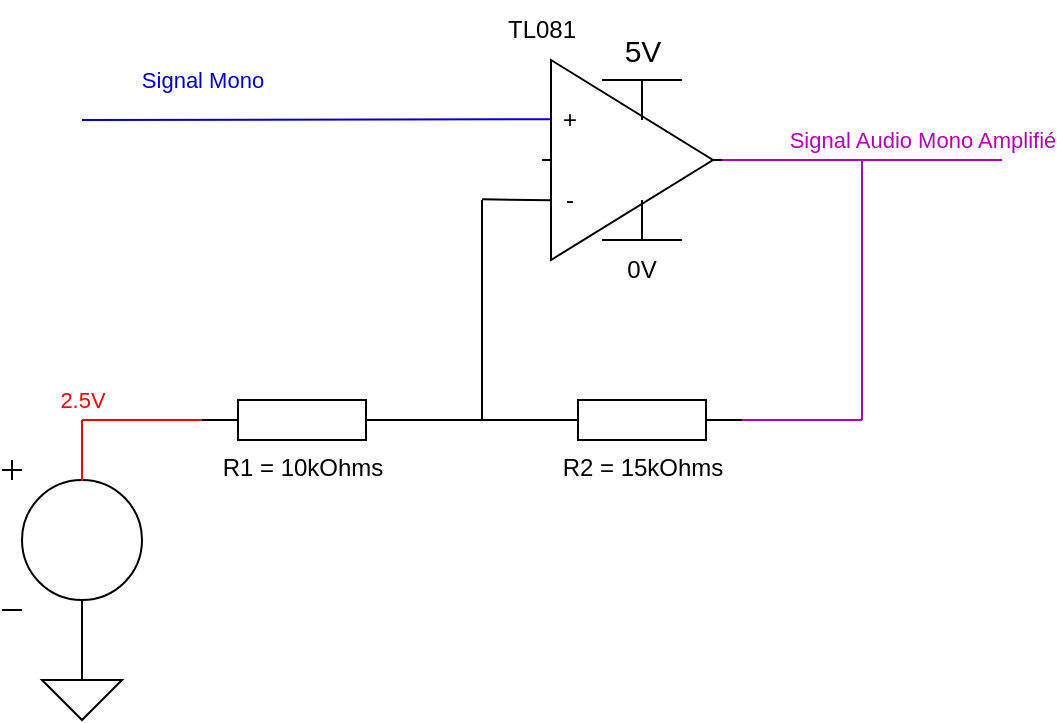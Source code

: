 <mxfile version="24.4.0" type="device">
  <diagram name="Page-1" id="KKBp0JLNLz3GeorFrU5-">
    <mxGraphModel dx="584" dy="393" grid="1" gridSize="10" guides="1" tooltips="1" connect="1" arrows="1" fold="1" page="1" pageScale="1" pageWidth="827" pageHeight="1169" math="0" shadow="0">
      <root>
        <mxCell id="0" />
        <mxCell id="1" parent="0" />
        <mxCell id="vyHGGEQLWtGODyZbPcV4-1" value="" style="verticalLabelPosition=bottom;shadow=0;dashed=0;align=center;html=1;verticalAlign=top;shape=mxgraph.electrical.abstract.amplifier;" vertex="1" parent="1">
          <mxGeometry x="370" y="310" width="90" height="100" as="geometry" />
        </mxCell>
        <mxCell id="vyHGGEQLWtGODyZbPcV4-2" value="+" style="text;html=1;align=center;verticalAlign=middle;whiteSpace=wrap;rounded=0;" vertex="1" parent="1">
          <mxGeometry x="354" y="330" width="60" height="20" as="geometry" />
        </mxCell>
        <mxCell id="vyHGGEQLWtGODyZbPcV4-3" value="-" style="text;html=1;align=center;verticalAlign=middle;whiteSpace=wrap;rounded=0;" vertex="1" parent="1">
          <mxGeometry x="354" y="370" width="60" height="20" as="geometry" />
        </mxCell>
        <mxCell id="vyHGGEQLWtGODyZbPcV4-4" value="&lt;font color=&quot;#b300b3&quot;&gt;Signal Audio Mono Amplifié&lt;/font&gt;" style="endArrow=none;html=1;rounded=0;entryX=1;entryY=0.5;entryDx=0;entryDy=0;entryPerimeter=0;strokeColor=#B300B3;" edge="1" parent="1" target="vyHGGEQLWtGODyZbPcV4-1">
          <mxGeometry x="-0.429" y="-10" width="50" height="50" relative="1" as="geometry">
            <mxPoint x="600" y="360" as="sourcePoint" />
            <mxPoint x="440" y="380" as="targetPoint" />
            <mxPoint as="offset" />
          </mxGeometry>
        </mxCell>
        <mxCell id="vyHGGEQLWtGODyZbPcV4-5" value="R2 = 15kOhms" style="pointerEvents=1;verticalLabelPosition=bottom;shadow=0;dashed=0;align=center;html=1;verticalAlign=top;shape=mxgraph.electrical.resistors.resistor_1;" vertex="1" parent="1">
          <mxGeometry x="370" y="480" width="100" height="20" as="geometry" />
        </mxCell>
        <mxCell id="vyHGGEQLWtGODyZbPcV4-6" value="" style="endArrow=none;html=1;rounded=0;entryX=1;entryY=0.5;entryDx=0;entryDy=0;entryPerimeter=0;strokeColor=#B300B3;" edge="1" parent="1" target="vyHGGEQLWtGODyZbPcV4-5">
          <mxGeometry x="-1" y="-50" width="50" height="50" relative="1" as="geometry">
            <mxPoint x="530" y="490" as="sourcePoint" />
            <mxPoint x="470" y="370" as="targetPoint" />
            <mxPoint x="30" y="10" as="offset" />
          </mxGeometry>
        </mxCell>
        <mxCell id="vyHGGEQLWtGODyZbPcV4-7" value="" style="endArrow=none;html=1;rounded=0;strokeColor=#B300B3;" edge="1" parent="1">
          <mxGeometry x="-1" y="-50" width="50" height="50" relative="1" as="geometry">
            <mxPoint x="530" y="490" as="sourcePoint" />
            <mxPoint x="530" y="360" as="targetPoint" />
            <mxPoint x="30" y="10" as="offset" />
          </mxGeometry>
        </mxCell>
        <mxCell id="vyHGGEQLWtGODyZbPcV4-8" value="R1 = 10kOhms" style="pointerEvents=1;verticalLabelPosition=bottom;shadow=0;dashed=0;align=center;html=1;verticalAlign=top;shape=mxgraph.electrical.resistors.resistor_1;" vertex="1" parent="1">
          <mxGeometry x="200" y="480" width="100" height="20" as="geometry" />
        </mxCell>
        <mxCell id="vyHGGEQLWtGODyZbPcV4-9" value="" style="endArrow=none;html=1;rounded=0;exitX=1;exitY=0.5;exitDx=0;exitDy=0;exitPerimeter=0;entryX=0;entryY=0.5;entryDx=0;entryDy=0;entryPerimeter=0;" edge="1" parent="1" source="vyHGGEQLWtGODyZbPcV4-8" target="vyHGGEQLWtGODyZbPcV4-5">
          <mxGeometry width="50" height="50" relative="1" as="geometry">
            <mxPoint x="230" y="510" as="sourcePoint" />
            <mxPoint x="280" y="460" as="targetPoint" />
          </mxGeometry>
        </mxCell>
        <mxCell id="vyHGGEQLWtGODyZbPcV4-10" value="" style="endArrow=none;html=1;rounded=0;" edge="1" parent="1">
          <mxGeometry width="50" height="50" relative="1" as="geometry">
            <mxPoint x="340" y="380" as="sourcePoint" />
            <mxPoint x="340" y="490" as="targetPoint" />
          </mxGeometry>
        </mxCell>
        <mxCell id="vyHGGEQLWtGODyZbPcV4-11" value="" style="endArrow=none;html=1;rounded=0;exitX=1;exitY=0.5;exitDx=0;exitDy=0;exitPerimeter=0;entryX=0.051;entryY=0.701;entryDx=0;entryDy=0;entryPerimeter=0;" edge="1" parent="1" target="vyHGGEQLWtGODyZbPcV4-1">
          <mxGeometry width="50" height="50" relative="1" as="geometry">
            <mxPoint x="340" y="379.66" as="sourcePoint" />
            <mxPoint x="370" y="380" as="targetPoint" />
          </mxGeometry>
        </mxCell>
        <mxCell id="vyHGGEQLWtGODyZbPcV4-12" value="" style="pointerEvents=1;verticalLabelPosition=bottom;shadow=0;dashed=0;align=center;html=1;verticalAlign=top;shape=mxgraph.electrical.signal_sources.dc_source_1;" vertex="1" parent="1">
          <mxGeometry x="100" y="510" width="70" height="75" as="geometry" />
        </mxCell>
        <mxCell id="vyHGGEQLWtGODyZbPcV4-13" value="" style="endArrow=none;html=1;rounded=0;strokeColor=#FF0000;" edge="1" parent="1">
          <mxGeometry width="50" height="50" relative="1" as="geometry">
            <mxPoint x="140" y="490" as="sourcePoint" />
            <mxPoint x="140" y="520.34" as="targetPoint" />
          </mxGeometry>
        </mxCell>
        <mxCell id="vyHGGEQLWtGODyZbPcV4-14" value="" style="endArrow=none;html=1;rounded=0;entryX=0;entryY=0.5;entryDx=0;entryDy=0;entryPerimeter=0;strokeColor=#FF0000;" edge="1" parent="1" target="vyHGGEQLWtGODyZbPcV4-8">
          <mxGeometry width="50" height="50" relative="1" as="geometry">
            <mxPoint x="140" y="490" as="sourcePoint" />
            <mxPoint x="175" y="410.34" as="targetPoint" />
          </mxGeometry>
        </mxCell>
        <mxCell id="vyHGGEQLWtGODyZbPcV4-15" value="&lt;font color=&quot;#ff0000&quot;&gt;2.5V&lt;/font&gt;" style="edgeLabel;html=1;align=center;verticalAlign=middle;resizable=0;points=[];" vertex="1" connectable="0" parent="vyHGGEQLWtGODyZbPcV4-14">
          <mxGeometry x="-0.545" relative="1" as="geometry">
            <mxPoint x="-14" y="-10" as="offset" />
          </mxGeometry>
        </mxCell>
        <mxCell id="vyHGGEQLWtGODyZbPcV4-16" value="" style="endArrow=none;html=1;rounded=0;" edge="1" parent="1">
          <mxGeometry width="50" height="50" relative="1" as="geometry">
            <mxPoint x="140" y="580" as="sourcePoint" />
            <mxPoint x="140" y="610" as="targetPoint" />
          </mxGeometry>
        </mxCell>
        <mxCell id="vyHGGEQLWtGODyZbPcV4-17" value="" style="pointerEvents=1;verticalLabelPosition=bottom;shadow=0;dashed=0;align=center;html=1;verticalAlign=top;shape=mxgraph.electrical.signal_sources.signal_ground;" vertex="1" parent="1">
          <mxGeometry x="120" y="610" width="40" height="30" as="geometry" />
        </mxCell>
        <mxCell id="vyHGGEQLWtGODyZbPcV4-18" value="" style="endArrow=none;html=1;rounded=0;entryX=0.051;entryY=0.296;entryDx=0;entryDy=0;entryPerimeter=0;strokeColor=#0000CC;" edge="1" parent="1" target="vyHGGEQLWtGODyZbPcV4-1">
          <mxGeometry width="50" height="50" relative="1" as="geometry">
            <mxPoint x="140" y="340" as="sourcePoint" />
            <mxPoint x="370" y="339.71" as="targetPoint" />
          </mxGeometry>
        </mxCell>
        <mxCell id="vyHGGEQLWtGODyZbPcV4-19" value="&lt;font color=&quot;#0000cc&quot;&gt;Signal Mono&lt;/font&gt;" style="edgeLabel;html=1;align=center;verticalAlign=middle;resizable=0;points=[];" vertex="1" connectable="0" parent="vyHGGEQLWtGODyZbPcV4-18">
          <mxGeometry x="-0.804" relative="1" as="geometry">
            <mxPoint x="37" y="-20" as="offset" />
          </mxGeometry>
        </mxCell>
        <mxCell id="vyHGGEQLWtGODyZbPcV4-22" value="&lt;font style=&quot;font-size: 15px;&quot;&gt;5V&lt;/font&gt;" style="verticalLabelPosition=top;verticalAlign=bottom;shape=mxgraph.electrical.signal_sources.vdd;shadow=0;dashed=0;align=center;strokeWidth=1;fontSize=24;html=1;flipV=1;" vertex="1" parent="1">
          <mxGeometry x="400" y="320" width="40" height="20" as="geometry" />
        </mxCell>
        <mxCell id="vyHGGEQLWtGODyZbPcV4-23" value="" style="verticalLabelPosition=top;verticalAlign=bottom;shape=mxgraph.electrical.signal_sources.vdd;shadow=0;dashed=0;align=center;strokeWidth=1;fontSize=24;html=1;flipV=1;rotation=-180;" vertex="1" parent="1">
          <mxGeometry x="400" y="380" width="40" height="20" as="geometry" />
        </mxCell>
        <mxCell id="vyHGGEQLWtGODyZbPcV4-25" value="0V" style="text;html=1;align=center;verticalAlign=middle;whiteSpace=wrap;rounded=0;" vertex="1" parent="1">
          <mxGeometry x="390" y="400" width="60" height="30" as="geometry" />
        </mxCell>
        <mxCell id="vyHGGEQLWtGODyZbPcV4-26" value="TL081" style="text;html=1;align=center;verticalAlign=middle;whiteSpace=wrap;rounded=0;" vertex="1" parent="1">
          <mxGeometry x="340" y="280" width="60" height="30" as="geometry" />
        </mxCell>
      </root>
    </mxGraphModel>
  </diagram>
</mxfile>
